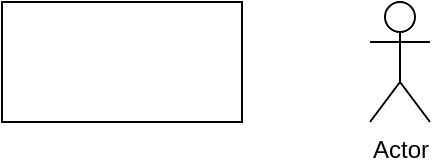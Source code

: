 <mxfile version="21.7.5" type="device">
  <diagram name="Página-1" id="anBrAS_1VLKadmjFaN20">
    <mxGraphModel dx="954" dy="548" grid="1" gridSize="10" guides="1" tooltips="1" connect="1" arrows="1" fold="1" page="1" pageScale="1" pageWidth="827" pageHeight="1169" math="0" shadow="0">
      <root>
        <mxCell id="0" />
        <mxCell id="1" parent="0" />
        <mxCell id="QIjIoQS4AxN4MJ9Vw78f-1" value="" style="rounded=0;whiteSpace=wrap;html=1;" vertex="1" parent="1">
          <mxGeometry x="230" y="280" width="120" height="60" as="geometry" />
        </mxCell>
        <mxCell id="QIjIoQS4AxN4MJ9Vw78f-2" value="Actor" style="shape=umlActor;verticalLabelPosition=bottom;verticalAlign=top;html=1;outlineConnect=0;" vertex="1" parent="1">
          <mxGeometry x="414" y="280" width="30" height="60" as="geometry" />
        </mxCell>
      </root>
    </mxGraphModel>
  </diagram>
</mxfile>
